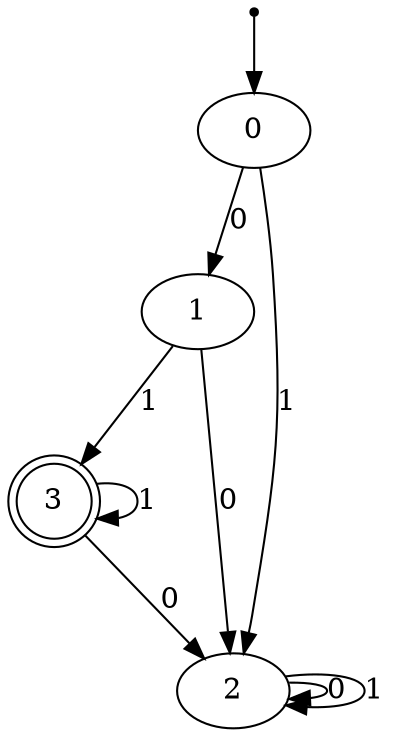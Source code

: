 digraph {
    init_ [shape = "point"];
    init_ -> 0;
    3 [shape = "doublecircle"];

    0 -> 1 [label = "0"];
    1 -> 3 [label = "1"];
    3 -> 3 [label = "1"];

    0 -> 2 [label = "1"];
    1 -> 2 [label = "0"];
    3 -> 2 [label = "0"];
    2 -> 2 [label = "0"];
    2 -> 2 [label = "1"]
}
